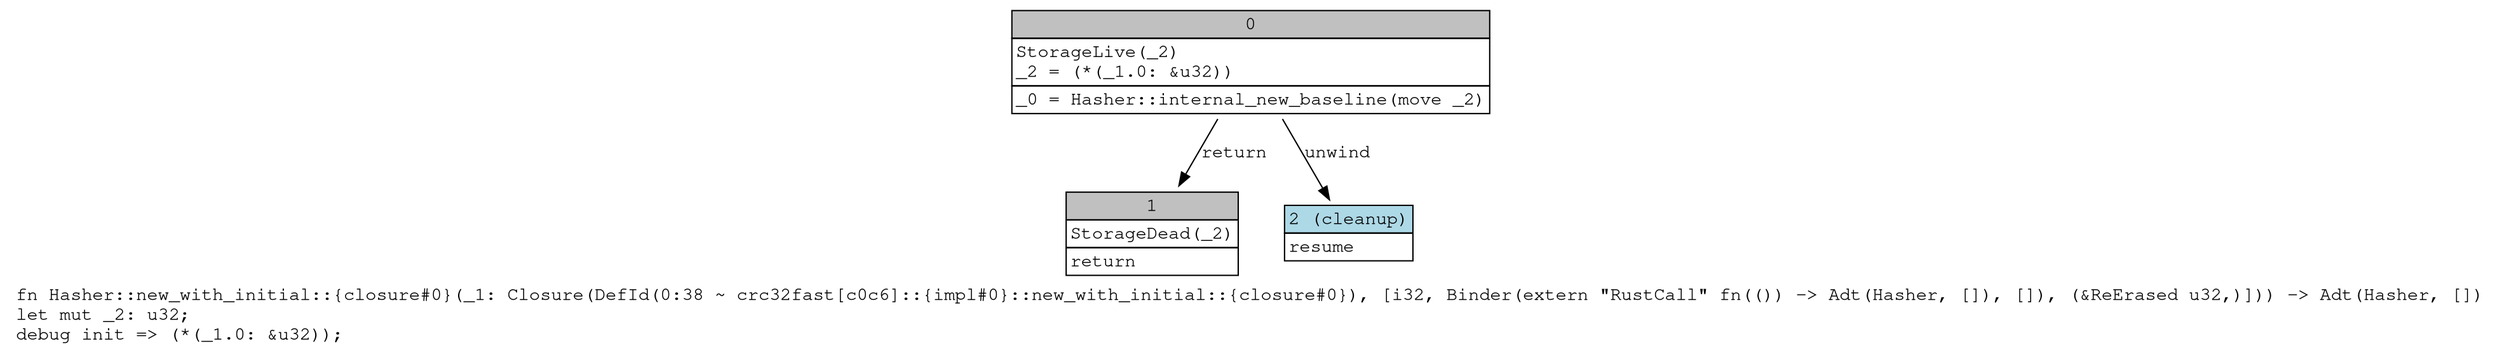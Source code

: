 digraph Mir_0_38 {
    graph [fontname="Courier, monospace"];
    node [fontname="Courier, monospace"];
    edge [fontname="Courier, monospace"];
    label=<fn Hasher::new_with_initial::{closure#0}(_1: Closure(DefId(0:38 ~ crc32fast[c0c6]::{impl#0}::new_with_initial::{closure#0}), [i32, Binder(extern &quot;RustCall&quot; fn(()) -&gt; Adt(Hasher, []), []), (&amp;ReErased u32,)])) -&gt; Adt(Hasher, [])<br align="left"/>let mut _2: u32;<br align="left"/>debug init =&gt; (*(_1.0: &amp;u32));<br align="left"/>>;
    bb0__0_38 [shape="none", label=<<table border="0" cellborder="1" cellspacing="0"><tr><td bgcolor="gray" align="center" colspan="1">0</td></tr><tr><td align="left" balign="left">StorageLive(_2)<br/>_2 = (*(_1.0: &amp;u32))<br/></td></tr><tr><td align="left">_0 = Hasher::internal_new_baseline(move _2)</td></tr></table>>];
    bb1__0_38 [shape="none", label=<<table border="0" cellborder="1" cellspacing="0"><tr><td bgcolor="gray" align="center" colspan="1">1</td></tr><tr><td align="left" balign="left">StorageDead(_2)<br/></td></tr><tr><td align="left">return</td></tr></table>>];
    bb2__0_38 [shape="none", label=<<table border="0" cellborder="1" cellspacing="0"><tr><td bgcolor="lightblue" align="center" colspan="1">2 (cleanup)</td></tr><tr><td align="left">resume</td></tr></table>>];
    bb0__0_38 -> bb1__0_38 [label="return"];
    bb0__0_38 -> bb2__0_38 [label="unwind"];
}
